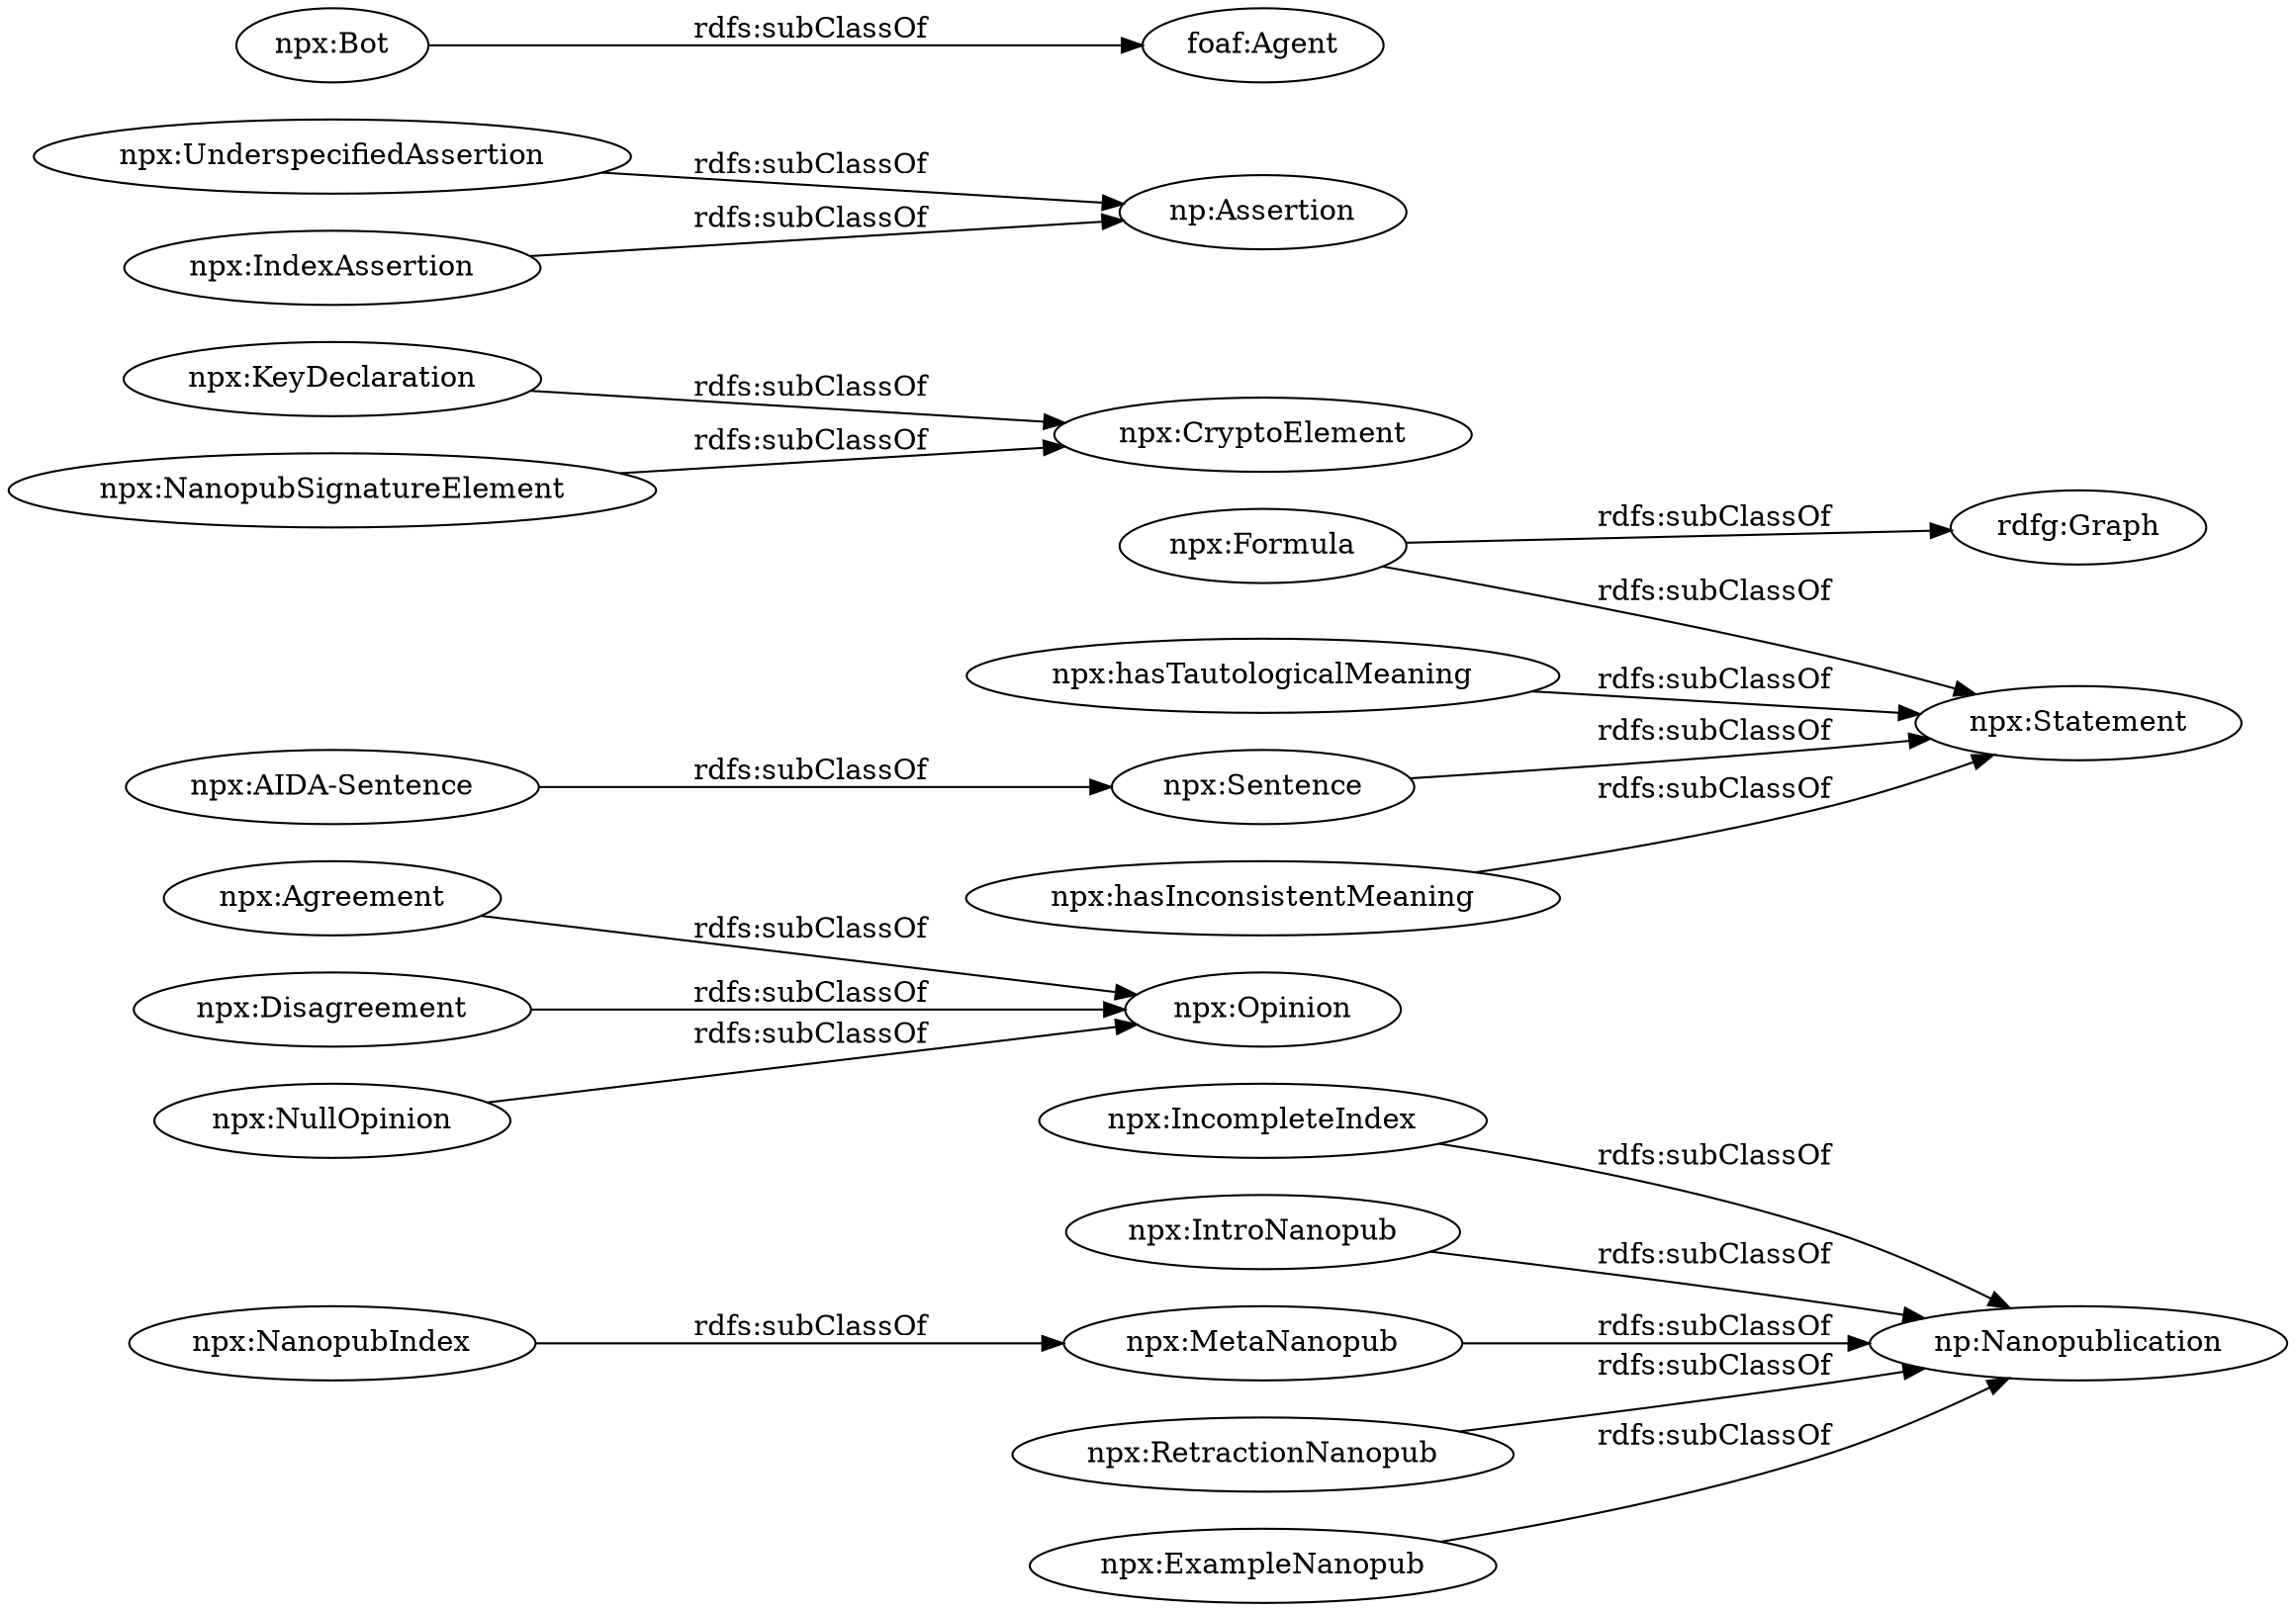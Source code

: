digraph ar2dtool_diagram { 
rankdir=LR;
size="1000"
	"npx:IncompleteIndex" -> "np:Nanopublication" [ label = "rdfs:subClassOf" ];
	"npx:IntroNanopub" -> "np:Nanopublication" [ label = "rdfs:subClassOf" ];
	"npx:NanopubIndex" -> "npx:MetaNanopub" [ label = "rdfs:subClassOf" ];
	"npx:Agreement" -> "npx:Opinion" [ label = "rdfs:subClassOf" ];
	"npx:Sentence" -> "npx:Statement" [ label = "rdfs:subClassOf" ];
	"npx:RetractionNanopub" -> "np:Nanopublication" [ label = "rdfs:subClassOf" ];
	"npx:Disagreement" -> "npx:Opinion" [ label = "rdfs:subClassOf" ];
	"npx:ExampleNanopub" -> "np:Nanopublication" [ label = "rdfs:subClassOf" ];
	"npx:NullOpinion" -> "npx:Opinion" [ label = "rdfs:subClassOf" ];
	"npx:hasTautologicalMeaning" -> "npx:Statement" [ label = "rdfs:subClassOf" ];
	"npx:Formula" -> "rdfg:Graph" [ label = "rdfs:subClassOf" ];
	"npx:Formula" -> "npx:Statement" [ label = "rdfs:subClassOf" ];
	"npx:MetaNanopub" -> "np:Nanopublication" [ label = "rdfs:subClassOf" ];
	"npx:KeyDeclaration" -> "npx:CryptoElement" [ label = "rdfs:subClassOf" ];
	"npx:UnderspecifiedAssertion" -> "np:Assertion" [ label = "rdfs:subClassOf" ];
	"npx:NanopubSignatureElement" -> "npx:CryptoElement" [ label = "rdfs:subClassOf" ];
	"npx:Bot" -> "foaf:Agent" [ label = "rdfs:subClassOf" ];
	"npx:hasInconsistentMeaning" -> "npx:Statement" [ label = "rdfs:subClassOf" ];
	"npx:IndexAssertion" -> "np:Assertion" [ label = "rdfs:subClassOf" ];
	"npx:AIDA-Sentence" -> "npx:Sentence" [ label = "rdfs:subClassOf" ];

}
